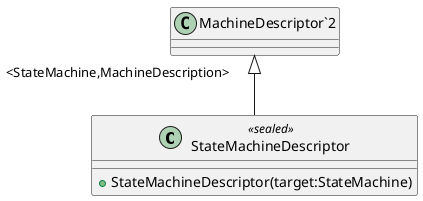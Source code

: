 @startuml
class StateMachineDescriptor <<sealed>> {
    + StateMachineDescriptor(target:StateMachine)
}
"MachineDescriptor`2" "<StateMachine,MachineDescription>" <|-- StateMachineDescriptor
@enduml
